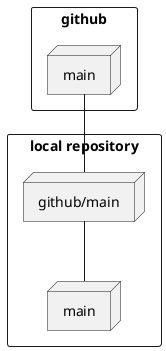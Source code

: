 @startuml name
rectangle github {
    node main as github_main
}

rectangle "local repository" {
    node "github/main" as gh_main
    node main
}

github_main -- gh_main
gh_main -- main


@enduml